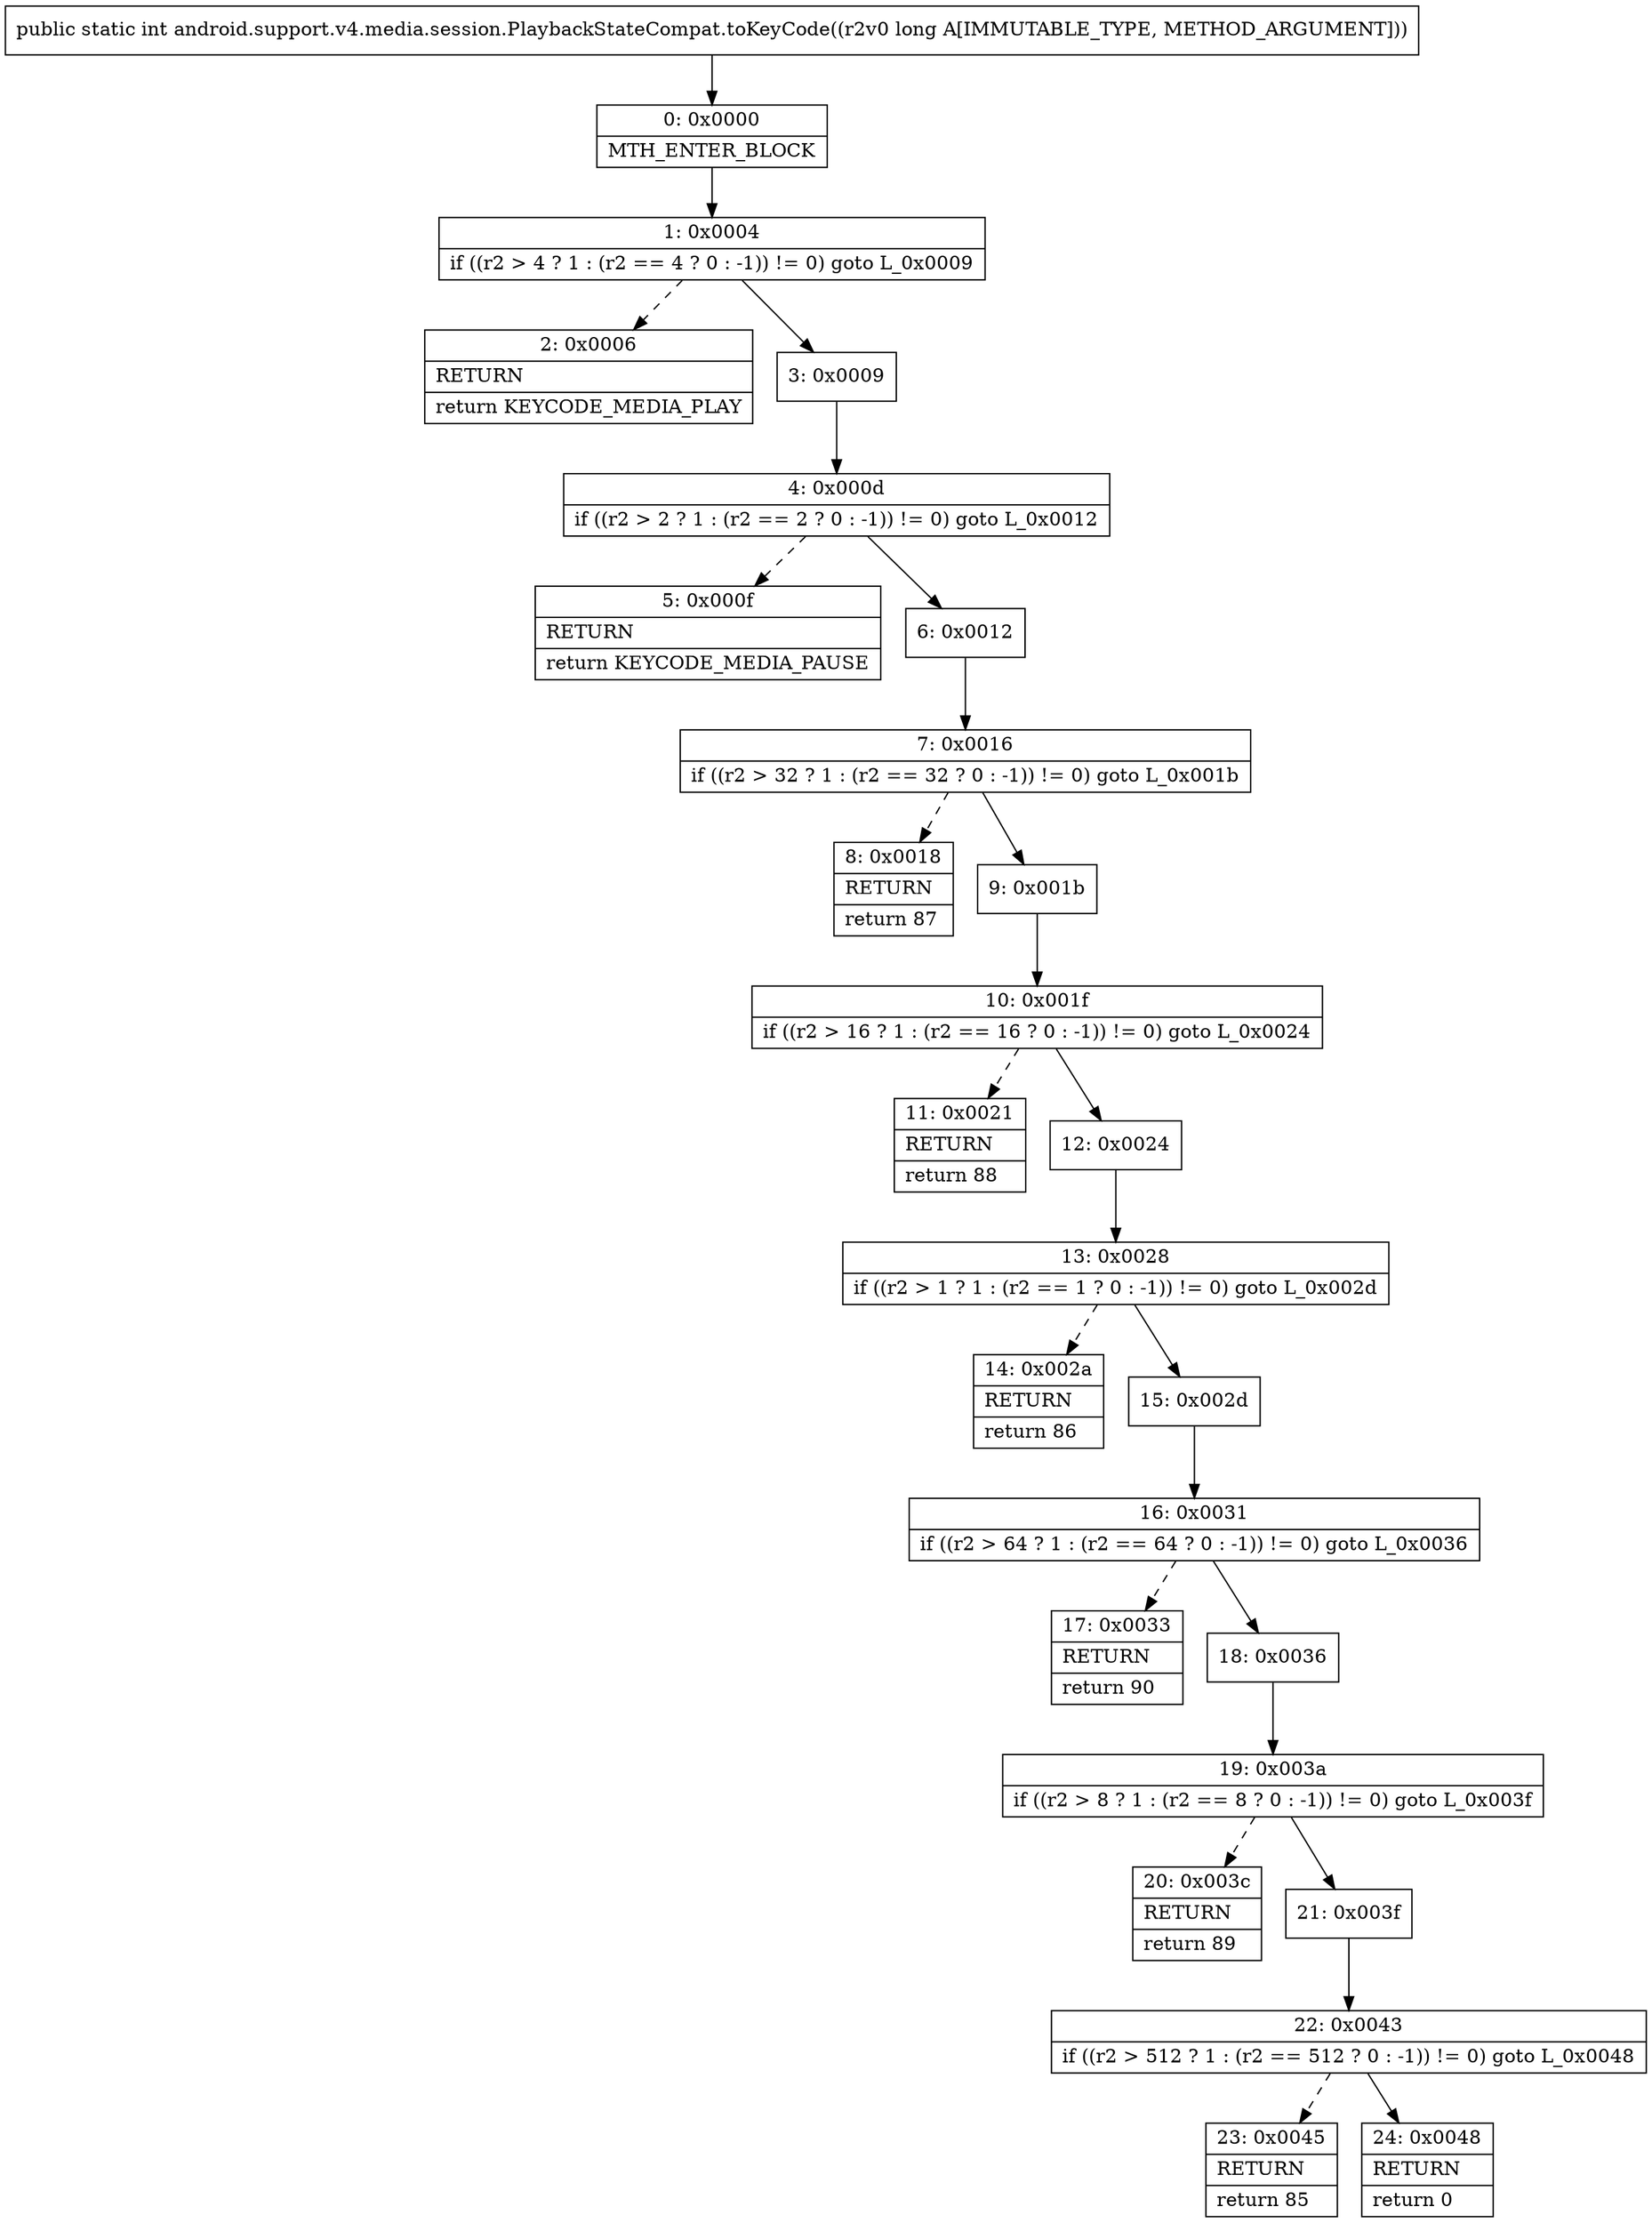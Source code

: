 digraph "CFG forandroid.support.v4.media.session.PlaybackStateCompat.toKeyCode(J)I" {
Node_0 [shape=record,label="{0\:\ 0x0000|MTH_ENTER_BLOCK\l}"];
Node_1 [shape=record,label="{1\:\ 0x0004|if ((r2 \> 4 ? 1 : (r2 == 4 ? 0 : \-1)) != 0) goto L_0x0009\l}"];
Node_2 [shape=record,label="{2\:\ 0x0006|RETURN\l|return KEYCODE_MEDIA_PLAY\l}"];
Node_3 [shape=record,label="{3\:\ 0x0009}"];
Node_4 [shape=record,label="{4\:\ 0x000d|if ((r2 \> 2 ? 1 : (r2 == 2 ? 0 : \-1)) != 0) goto L_0x0012\l}"];
Node_5 [shape=record,label="{5\:\ 0x000f|RETURN\l|return KEYCODE_MEDIA_PAUSE\l}"];
Node_6 [shape=record,label="{6\:\ 0x0012}"];
Node_7 [shape=record,label="{7\:\ 0x0016|if ((r2 \> 32 ? 1 : (r2 == 32 ? 0 : \-1)) != 0) goto L_0x001b\l}"];
Node_8 [shape=record,label="{8\:\ 0x0018|RETURN\l|return 87\l}"];
Node_9 [shape=record,label="{9\:\ 0x001b}"];
Node_10 [shape=record,label="{10\:\ 0x001f|if ((r2 \> 16 ? 1 : (r2 == 16 ? 0 : \-1)) != 0) goto L_0x0024\l}"];
Node_11 [shape=record,label="{11\:\ 0x0021|RETURN\l|return 88\l}"];
Node_12 [shape=record,label="{12\:\ 0x0024}"];
Node_13 [shape=record,label="{13\:\ 0x0028|if ((r2 \> 1 ? 1 : (r2 == 1 ? 0 : \-1)) != 0) goto L_0x002d\l}"];
Node_14 [shape=record,label="{14\:\ 0x002a|RETURN\l|return 86\l}"];
Node_15 [shape=record,label="{15\:\ 0x002d}"];
Node_16 [shape=record,label="{16\:\ 0x0031|if ((r2 \> 64 ? 1 : (r2 == 64 ? 0 : \-1)) != 0) goto L_0x0036\l}"];
Node_17 [shape=record,label="{17\:\ 0x0033|RETURN\l|return 90\l}"];
Node_18 [shape=record,label="{18\:\ 0x0036}"];
Node_19 [shape=record,label="{19\:\ 0x003a|if ((r2 \> 8 ? 1 : (r2 == 8 ? 0 : \-1)) != 0) goto L_0x003f\l}"];
Node_20 [shape=record,label="{20\:\ 0x003c|RETURN\l|return 89\l}"];
Node_21 [shape=record,label="{21\:\ 0x003f}"];
Node_22 [shape=record,label="{22\:\ 0x0043|if ((r2 \> 512 ? 1 : (r2 == 512 ? 0 : \-1)) != 0) goto L_0x0048\l}"];
Node_23 [shape=record,label="{23\:\ 0x0045|RETURN\l|return 85\l}"];
Node_24 [shape=record,label="{24\:\ 0x0048|RETURN\l|return 0\l}"];
MethodNode[shape=record,label="{public static int android.support.v4.media.session.PlaybackStateCompat.toKeyCode((r2v0 long A[IMMUTABLE_TYPE, METHOD_ARGUMENT])) }"];
MethodNode -> Node_0;
Node_0 -> Node_1;
Node_1 -> Node_2[style=dashed];
Node_1 -> Node_3;
Node_3 -> Node_4;
Node_4 -> Node_5[style=dashed];
Node_4 -> Node_6;
Node_6 -> Node_7;
Node_7 -> Node_8[style=dashed];
Node_7 -> Node_9;
Node_9 -> Node_10;
Node_10 -> Node_11[style=dashed];
Node_10 -> Node_12;
Node_12 -> Node_13;
Node_13 -> Node_14[style=dashed];
Node_13 -> Node_15;
Node_15 -> Node_16;
Node_16 -> Node_17[style=dashed];
Node_16 -> Node_18;
Node_18 -> Node_19;
Node_19 -> Node_20[style=dashed];
Node_19 -> Node_21;
Node_21 -> Node_22;
Node_22 -> Node_23[style=dashed];
Node_22 -> Node_24;
}

